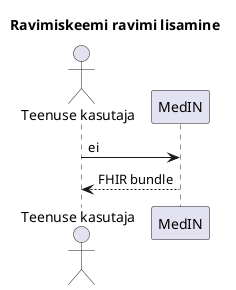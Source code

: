 @startuml test222
title "Ravimiskeemi ravimi lisamine"

actor "Teenuse kasutaja" as you
participant "MedIN" as me

you -> me: ei 
me --> you: FHIR bundle

@enduml